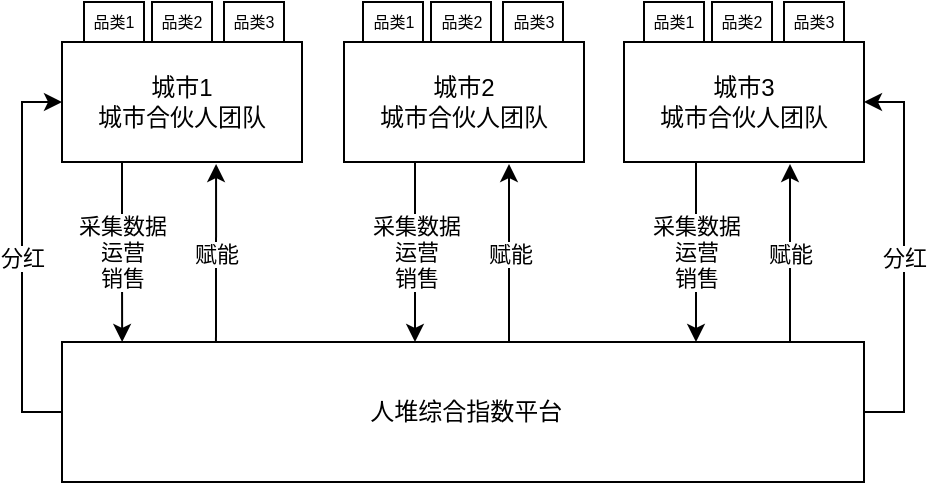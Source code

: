 <mxfile version="22.0.8" type="github">
  <diagram name="第 1 页" id="o3PVMyQYU3f04DB7Cl9n">
    <mxGraphModel dx="502" dy="381" grid="1" gridSize="10" guides="1" tooltips="1" connect="1" arrows="1" fold="1" page="1" pageScale="1" pageWidth="827" pageHeight="1169" math="0" shadow="0">
      <root>
        <mxCell id="0" />
        <mxCell id="1" parent="0" />
        <mxCell id="vW-7oB2XDiz9553LDADk-12" value="分红" style="edgeStyle=orthogonalEdgeStyle;rounded=0;orthogonalLoop=1;jettySize=auto;html=1;exitX=1;exitY=0.5;exitDx=0;exitDy=0;entryX=1;entryY=0.5;entryDx=0;entryDy=0;" edge="1" parent="1" source="vW-7oB2XDiz9553LDADk-1" target="vW-7oB2XDiz9553LDADk-4">
          <mxGeometry relative="1" as="geometry" />
        </mxCell>
        <mxCell id="vW-7oB2XDiz9553LDADk-13" value="分红" style="edgeStyle=orthogonalEdgeStyle;rounded=0;orthogonalLoop=1;jettySize=auto;html=1;exitX=0;exitY=0.5;exitDx=0;exitDy=0;entryX=0;entryY=0.5;entryDx=0;entryDy=0;" edge="1" parent="1" source="vW-7oB2XDiz9553LDADk-1" target="vW-7oB2XDiz9553LDADk-2">
          <mxGeometry relative="1" as="geometry" />
        </mxCell>
        <mxCell id="vW-7oB2XDiz9553LDADk-1" value="&amp;nbsp;人堆综合指数平台" style="rounded=0;whiteSpace=wrap;html=1;" vertex="1" parent="1">
          <mxGeometry x="199" y="240" width="401" height="70" as="geometry" />
        </mxCell>
        <mxCell id="vW-7oB2XDiz9553LDADk-2" value="城市1&lt;br&gt;城市合伙人团队" style="rounded=0;whiteSpace=wrap;html=1;" vertex="1" parent="1">
          <mxGeometry x="199" y="90" width="120" height="60" as="geometry" />
        </mxCell>
        <mxCell id="vW-7oB2XDiz9553LDADk-3" value="城市2&lt;br&gt;城市合伙人团队" style="rounded=0;whiteSpace=wrap;html=1;" vertex="1" parent="1">
          <mxGeometry x="340" y="90" width="120" height="60" as="geometry" />
        </mxCell>
        <mxCell id="vW-7oB2XDiz9553LDADk-4" value="城市3&lt;br&gt;城市合伙人团队" style="rounded=0;whiteSpace=wrap;html=1;" vertex="1" parent="1">
          <mxGeometry x="480" y="90" width="120" height="60" as="geometry" />
        </mxCell>
        <mxCell id="vW-7oB2XDiz9553LDADk-5" value="采集数据&lt;br&gt;运营&lt;br&gt;销售" style="edgeStyle=orthogonalEdgeStyle;rounded=0;orthogonalLoop=1;jettySize=auto;html=1;exitX=0.25;exitY=1;exitDx=0;exitDy=0;entryX=0.075;entryY=0;entryDx=0;entryDy=0;entryPerimeter=0;" edge="1" parent="1" source="vW-7oB2XDiz9553LDADk-2" target="vW-7oB2XDiz9553LDADk-1">
          <mxGeometry relative="1" as="geometry" />
        </mxCell>
        <mxCell id="vW-7oB2XDiz9553LDADk-7" value="赋能" style="edgeStyle=orthogonalEdgeStyle;rounded=0;orthogonalLoop=1;jettySize=auto;html=1;exitX=0.192;exitY=0;exitDx=0;exitDy=0;entryX=0.642;entryY=1.017;entryDx=0;entryDy=0;entryPerimeter=0;exitPerimeter=0;" edge="1" parent="1" source="vW-7oB2XDiz9553LDADk-1" target="vW-7oB2XDiz9553LDADk-2">
          <mxGeometry relative="1" as="geometry" />
        </mxCell>
        <mxCell id="vW-7oB2XDiz9553LDADk-8" value="赋能" style="edgeStyle=orthogonalEdgeStyle;rounded=0;orthogonalLoop=1;jettySize=auto;html=1;exitX=0.192;exitY=0;exitDx=0;exitDy=0;entryX=0.642;entryY=1.017;entryDx=0;entryDy=0;entryPerimeter=0;exitPerimeter=0;" edge="1" parent="1">
          <mxGeometry relative="1" as="geometry">
            <mxPoint x="422.5" y="240" as="sourcePoint" />
            <mxPoint x="422.5" y="151" as="targetPoint" />
          </mxGeometry>
        </mxCell>
        <mxCell id="vW-7oB2XDiz9553LDADk-9" value="采集数据&lt;br&gt;运营&lt;br&gt;销售" style="edgeStyle=orthogonalEdgeStyle;rounded=0;orthogonalLoop=1;jettySize=auto;html=1;exitX=0.25;exitY=1;exitDx=0;exitDy=0;entryX=0.075;entryY=0;entryDx=0;entryDy=0;entryPerimeter=0;" edge="1" parent="1">
          <mxGeometry relative="1" as="geometry">
            <mxPoint x="375.5" y="150" as="sourcePoint" />
            <mxPoint x="375.5" y="240" as="targetPoint" />
          </mxGeometry>
        </mxCell>
        <mxCell id="vW-7oB2XDiz9553LDADk-10" value="赋能" style="edgeStyle=orthogonalEdgeStyle;rounded=0;orthogonalLoop=1;jettySize=auto;html=1;exitX=0.192;exitY=0;exitDx=0;exitDy=0;entryX=0.642;entryY=1.017;entryDx=0;entryDy=0;entryPerimeter=0;exitPerimeter=0;" edge="1" parent="1">
          <mxGeometry relative="1" as="geometry">
            <mxPoint x="563" y="240" as="sourcePoint" />
            <mxPoint x="563" y="151" as="targetPoint" />
          </mxGeometry>
        </mxCell>
        <mxCell id="vW-7oB2XDiz9553LDADk-11" value="采集数据&lt;br&gt;运营&lt;br&gt;销售" style="edgeStyle=orthogonalEdgeStyle;rounded=0;orthogonalLoop=1;jettySize=auto;html=1;exitX=0.25;exitY=1;exitDx=0;exitDy=0;entryX=0.075;entryY=0;entryDx=0;entryDy=0;entryPerimeter=0;" edge="1" parent="1">
          <mxGeometry relative="1" as="geometry">
            <mxPoint x="516" y="150" as="sourcePoint" />
            <mxPoint x="516" y="240" as="targetPoint" />
          </mxGeometry>
        </mxCell>
        <mxCell id="vW-7oB2XDiz9553LDADk-14" value="品类1" style="rounded=0;whiteSpace=wrap;html=1;fontSize=8;" vertex="1" parent="1">
          <mxGeometry x="210" y="70" width="30" height="20" as="geometry" />
        </mxCell>
        <mxCell id="vW-7oB2XDiz9553LDADk-15" value="品类2" style="rounded=0;whiteSpace=wrap;html=1;fontSize=8;" vertex="1" parent="1">
          <mxGeometry x="244" y="70" width="30" height="20" as="geometry" />
        </mxCell>
        <mxCell id="vW-7oB2XDiz9553LDADk-16" value="品类3" style="rounded=0;whiteSpace=wrap;html=1;fontSize=8;" vertex="1" parent="1">
          <mxGeometry x="280" y="70" width="30" height="20" as="geometry" />
        </mxCell>
        <mxCell id="vW-7oB2XDiz9553LDADk-17" value="品类1" style="rounded=0;whiteSpace=wrap;html=1;fontSize=8;" vertex="1" parent="1">
          <mxGeometry x="349.5" y="70" width="30" height="20" as="geometry" />
        </mxCell>
        <mxCell id="vW-7oB2XDiz9553LDADk-18" value="品类2" style="rounded=0;whiteSpace=wrap;html=1;fontSize=8;" vertex="1" parent="1">
          <mxGeometry x="383.5" y="70" width="30" height="20" as="geometry" />
        </mxCell>
        <mxCell id="vW-7oB2XDiz9553LDADk-19" value="品类3" style="rounded=0;whiteSpace=wrap;html=1;fontSize=8;" vertex="1" parent="1">
          <mxGeometry x="419.5" y="70" width="30" height="20" as="geometry" />
        </mxCell>
        <mxCell id="vW-7oB2XDiz9553LDADk-20" value="品类1" style="rounded=0;whiteSpace=wrap;html=1;fontSize=8;" vertex="1" parent="1">
          <mxGeometry x="490" y="70" width="30" height="20" as="geometry" />
        </mxCell>
        <mxCell id="vW-7oB2XDiz9553LDADk-21" value="品类2" style="rounded=0;whiteSpace=wrap;html=1;fontSize=8;" vertex="1" parent="1">
          <mxGeometry x="524" y="70" width="30" height="20" as="geometry" />
        </mxCell>
        <mxCell id="vW-7oB2XDiz9553LDADk-22" value="品类3" style="rounded=0;whiteSpace=wrap;html=1;fontSize=8;" vertex="1" parent="1">
          <mxGeometry x="560" y="70" width="30" height="20" as="geometry" />
        </mxCell>
      </root>
    </mxGraphModel>
  </diagram>
</mxfile>
